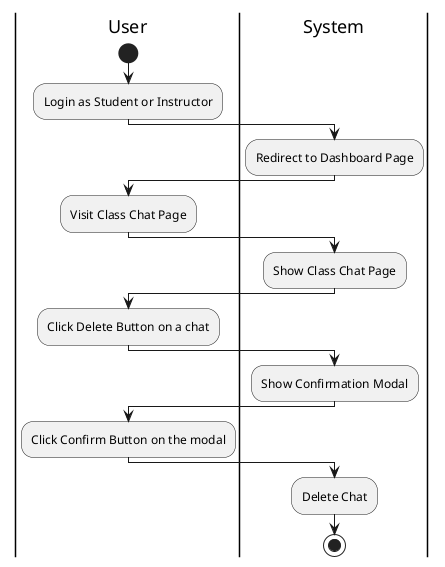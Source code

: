 @startuml DeleteChat
|User|
start
:Login as Student or Instructor;
|System|
:Redirect to Dashboard Page;
|User|
:Visit Class Chat Page;
|System|
:Show Class Chat Page;
|User|
:Click Delete Button on a chat;
|System|
:Show Confirmation Modal;
|User|
:Click Confirm Button on the modal;
|System|
:Delete Chat;
stop
@enduml
